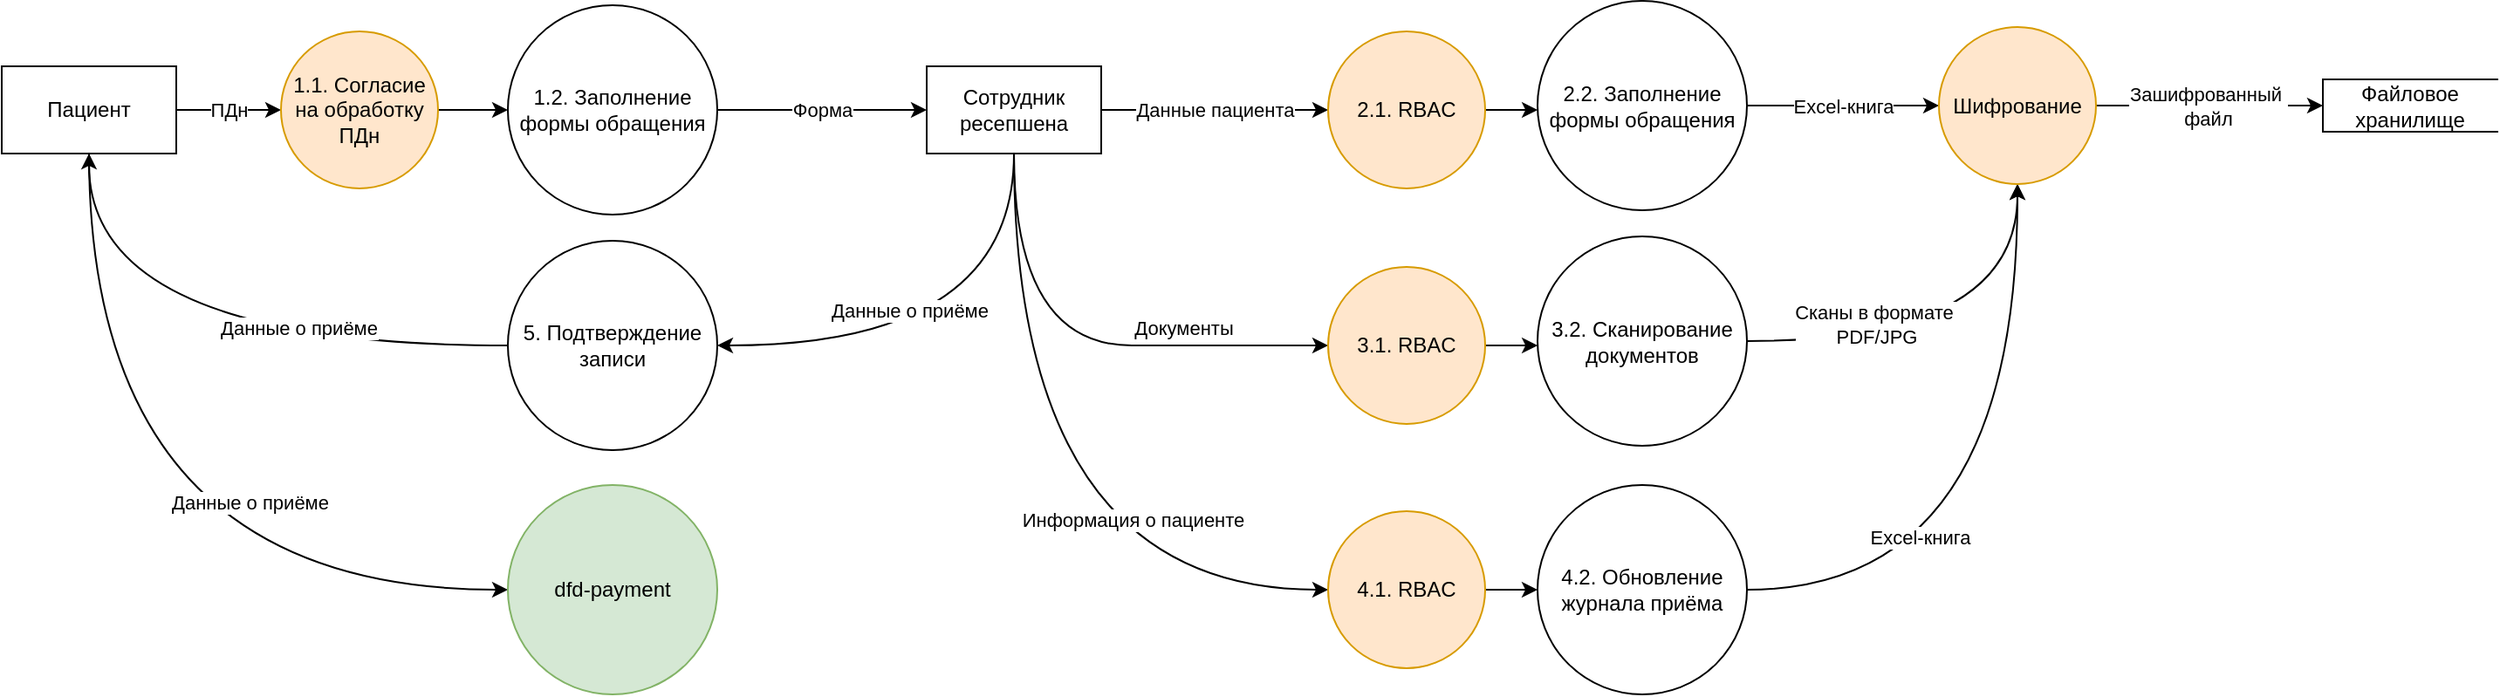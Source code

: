 <mxfile version="28.0.6">
  <diagram name="Page-1" id="c7558073-3199-34d8-9f00-42111426c3f3">
    <mxGraphModel dx="1374" dy="848" grid="1" gridSize="10" guides="1" tooltips="1" connect="1" arrows="1" fold="1" page="1" pageScale="1" pageWidth="826" pageHeight="1169" background="none" math="0" shadow="0">
      <root>
        <mxCell id="0" />
        <mxCell id="1" parent="0" />
        <mxCell id="DXtApJ_u5OQ7TNJVLiTd-101" value="ПДн" style="edgeStyle=orthogonalEdgeStyle;rounded=0;orthogonalLoop=1;jettySize=auto;html=1;entryX=0;entryY=0.5;entryDx=0;entryDy=0;" parent="1" source="DXtApJ_u5OQ7TNJVLiTd-98" target="wZK7phPvrvVTn6_JhyaT-1" edge="1">
          <mxGeometry relative="1" as="geometry" />
        </mxCell>
        <mxCell id="DXtApJ_u5OQ7TNJVLiTd-120" value="Данные о приёме" style="edgeStyle=orthogonalEdgeStyle;rounded=0;orthogonalLoop=1;jettySize=auto;html=1;curved=1;" parent="1" source="DXtApJ_u5OQ7TNJVLiTd-98" target="DXtApJ_u5OQ7TNJVLiTd-119" edge="1">
          <mxGeometry x="0.395" y="50" relative="1" as="geometry">
            <Array as="points">
              <mxPoint x="100" y="490" />
            </Array>
            <mxPoint as="offset" />
          </mxGeometry>
        </mxCell>
        <mxCell id="DXtApJ_u5OQ7TNJVLiTd-98" value="Пациент" style="html=1;dashed=0;whiteSpace=wrap;" parent="1" vertex="1">
          <mxGeometry x="50" y="190" width="100" height="50" as="geometry" />
        </mxCell>
        <mxCell id="DXtApJ_u5OQ7TNJVLiTd-103" value="Форма" style="edgeStyle=orthogonalEdgeStyle;rounded=0;orthogonalLoop=1;jettySize=auto;html=1;entryX=0;entryY=0.5;entryDx=0;entryDy=0;" parent="1" source="DXtApJ_u5OQ7TNJVLiTd-100" target="DXtApJ_u5OQ7TNJVLiTd-102" edge="1">
          <mxGeometry relative="1" as="geometry" />
        </mxCell>
        <mxCell id="DXtApJ_u5OQ7TNJVLiTd-100" value="1.2. Заполнение формы обращения" style="shape=ellipse;html=1;dashed=0;whiteSpace=wrap;perimeter=ellipsePerimeter;" parent="1" vertex="1">
          <mxGeometry x="340" y="155" width="120" height="120" as="geometry" />
        </mxCell>
        <mxCell id="DXtApJ_u5OQ7TNJVLiTd-105" value="Данные пациента" style="edgeStyle=orthogonalEdgeStyle;rounded=0;orthogonalLoop=1;jettySize=auto;html=1;" parent="1" source="DXtApJ_u5OQ7TNJVLiTd-102" target="wZK7phPvrvVTn6_JhyaT-3" edge="1">
          <mxGeometry relative="1" as="geometry" />
        </mxCell>
        <mxCell id="DXtApJ_u5OQ7TNJVLiTd-109" value="Документы" style="edgeStyle=orthogonalEdgeStyle;rounded=0;orthogonalLoop=1;jettySize=auto;html=1;curved=1;" parent="1" source="DXtApJ_u5OQ7TNJVLiTd-102" target="wZK7phPvrvVTn6_JhyaT-8" edge="1">
          <mxGeometry x="0.429" y="10" relative="1" as="geometry">
            <Array as="points">
              <mxPoint x="630" y="350" />
              <mxPoint x="765" y="350" />
            </Array>
            <mxPoint as="offset" />
          </mxGeometry>
        </mxCell>
        <mxCell id="DXtApJ_u5OQ7TNJVLiTd-112" value="Информация о пациенте" style="edgeStyle=orthogonalEdgeStyle;rounded=0;orthogonalLoop=1;jettySize=auto;html=1;curved=1;" parent="1" source="DXtApJ_u5OQ7TNJVLiTd-102" target="wZK7phPvrvVTn6_JhyaT-10" edge="1">
          <mxGeometry x="0.476" y="40" relative="1" as="geometry">
            <Array as="points">
              <mxPoint x="630" y="490" />
              <mxPoint x="845" y="490" />
            </Array>
            <mxPoint as="offset" />
          </mxGeometry>
        </mxCell>
        <mxCell id="DXtApJ_u5OQ7TNJVLiTd-116" value="Данные о приёме" style="edgeStyle=orthogonalEdgeStyle;rounded=0;orthogonalLoop=1;jettySize=auto;html=1;curved=1;" parent="1" source="DXtApJ_u5OQ7TNJVLiTd-102" target="DXtApJ_u5OQ7TNJVLiTd-115" edge="1">
          <mxGeometry x="0.214" y="-20" relative="1" as="geometry">
            <Array as="points">
              <mxPoint x="630" y="350" />
            </Array>
            <mxPoint as="offset" />
          </mxGeometry>
        </mxCell>
        <mxCell id="DXtApJ_u5OQ7TNJVLiTd-102" value="Сотрудник ресепшена" style="html=1;dashed=0;whiteSpace=wrap;" parent="1" vertex="1">
          <mxGeometry x="580" y="190" width="100" height="50" as="geometry" />
        </mxCell>
        <mxCell id="DXtApJ_u5OQ7TNJVLiTd-107" value="Excel-книга" style="edgeStyle=orthogonalEdgeStyle;rounded=0;orthogonalLoop=1;jettySize=auto;html=1;" parent="1" source="DXtApJ_u5OQ7TNJVLiTd-104" target="wZK7phPvrvVTn6_JhyaT-5" edge="1">
          <mxGeometry relative="1" as="geometry" />
        </mxCell>
        <mxCell id="DXtApJ_u5OQ7TNJVLiTd-104" value="2.2. Заполнение формы обращения" style="shape=ellipse;html=1;dashed=0;whiteSpace=wrap;perimeter=ellipsePerimeter;" parent="1" vertex="1">
          <mxGeometry x="930" y="152.5" width="120" height="120" as="geometry" />
        </mxCell>
        <mxCell id="DXtApJ_u5OQ7TNJVLiTd-106" value="Файловое хранилище" style="html=1;dashed=0;whiteSpace=wrap;shape=partialRectangle;right=0;" parent="1" vertex="1">
          <mxGeometry x="1380" y="197.5" width="100" height="30" as="geometry" />
        </mxCell>
        <mxCell id="DXtApJ_u5OQ7TNJVLiTd-110" value="Сканы в формате&amp;nbsp;&lt;div&gt;PDF/JPG&lt;/div&gt;" style="edgeStyle=orthogonalEdgeStyle;rounded=0;orthogonalLoop=1;jettySize=auto;html=1;curved=1;" parent="1" source="DXtApJ_u5OQ7TNJVLiTd-108" target="wZK7phPvrvVTn6_JhyaT-5" edge="1">
          <mxGeometry x="-0.394" y="10" relative="1" as="geometry">
            <mxPoint as="offset" />
          </mxGeometry>
        </mxCell>
        <mxCell id="DXtApJ_u5OQ7TNJVLiTd-108" value="3.2. Сканирование документов" style="shape=ellipse;html=1;dashed=0;whiteSpace=wrap;perimeter=ellipsePerimeter;" parent="1" vertex="1">
          <mxGeometry x="930" y="287.5" width="120" height="120" as="geometry" />
        </mxCell>
        <mxCell id="DXtApJ_u5OQ7TNJVLiTd-113" value="Excel-книга" style="edgeStyle=orthogonalEdgeStyle;rounded=0;orthogonalLoop=1;jettySize=auto;html=1;curved=1;" parent="1" source="DXtApJ_u5OQ7TNJVLiTd-111" target="wZK7phPvrvVTn6_JhyaT-5" edge="1">
          <mxGeometry x="-0.489" y="30" relative="1" as="geometry">
            <mxPoint as="offset" />
          </mxGeometry>
        </mxCell>
        <mxCell id="DXtApJ_u5OQ7TNJVLiTd-111" value="4.2. Обновление журнала приёма" style="shape=ellipse;html=1;dashed=0;whiteSpace=wrap;perimeter=ellipsePerimeter;" parent="1" vertex="1">
          <mxGeometry x="930" y="430" width="120" height="120" as="geometry" />
        </mxCell>
        <mxCell id="DXtApJ_u5OQ7TNJVLiTd-117" value="Данные о приёме" style="edgeStyle=orthogonalEdgeStyle;rounded=0;orthogonalLoop=1;jettySize=auto;html=1;entryX=0.5;entryY=1;entryDx=0;entryDy=0;curved=1;" parent="1" source="DXtApJ_u5OQ7TNJVLiTd-115" target="DXtApJ_u5OQ7TNJVLiTd-98" edge="1">
          <mxGeometry x="-0.31" y="-10" relative="1" as="geometry">
            <mxPoint as="offset" />
          </mxGeometry>
        </mxCell>
        <mxCell id="DXtApJ_u5OQ7TNJVLiTd-115" value="5. Подтверждение записи" style="shape=ellipse;html=1;dashed=0;whiteSpace=wrap;perimeter=ellipsePerimeter;" parent="1" vertex="1">
          <mxGeometry x="340" y="290" width="120" height="120" as="geometry" />
        </mxCell>
        <mxCell id="DXtApJ_u5OQ7TNJVLiTd-119" value="dfd-payment" style="shape=ellipse;html=1;dashed=0;whiteSpace=wrap;perimeter=ellipsePerimeter;fillColor=#d5e8d4;strokeColor=#82b366;" parent="1" vertex="1">
          <mxGeometry x="340" y="430" width="120" height="120" as="geometry" />
        </mxCell>
        <mxCell id="wZK7phPvrvVTn6_JhyaT-2" style="edgeStyle=orthogonalEdgeStyle;rounded=0;orthogonalLoop=1;jettySize=auto;html=1;entryX=0;entryY=0.5;entryDx=0;entryDy=0;" edge="1" parent="1" source="wZK7phPvrvVTn6_JhyaT-1" target="DXtApJ_u5OQ7TNJVLiTd-100">
          <mxGeometry relative="1" as="geometry" />
        </mxCell>
        <mxCell id="wZK7phPvrvVTn6_JhyaT-1" value="1.1. Согласие на обработку ПДн" style="ellipse;whiteSpace=wrap;html=1;aspect=fixed;fillColor=#ffe6cc;strokeColor=#d79b00;" vertex="1" parent="1">
          <mxGeometry x="210" y="170" width="90" height="90" as="geometry" />
        </mxCell>
        <mxCell id="wZK7phPvrvVTn6_JhyaT-4" value="" style="edgeStyle=orthogonalEdgeStyle;rounded=0;orthogonalLoop=1;jettySize=auto;html=1;" edge="1" parent="1" source="wZK7phPvrvVTn6_JhyaT-3" target="DXtApJ_u5OQ7TNJVLiTd-104">
          <mxGeometry relative="1" as="geometry">
            <Array as="points">
              <mxPoint x="970" y="220" />
              <mxPoint x="970" y="220" />
            </Array>
          </mxGeometry>
        </mxCell>
        <mxCell id="wZK7phPvrvVTn6_JhyaT-3" value="2.1. RBAC" style="ellipse;whiteSpace=wrap;html=1;aspect=fixed;fillColor=#ffe6cc;strokeColor=#d79b00;" vertex="1" parent="1">
          <mxGeometry x="810" y="170" width="90" height="90" as="geometry" />
        </mxCell>
        <mxCell id="wZK7phPvrvVTn6_JhyaT-6" style="edgeStyle=orthogonalEdgeStyle;rounded=0;orthogonalLoop=1;jettySize=auto;html=1;entryX=0;entryY=0.5;entryDx=0;entryDy=0;" edge="1" parent="1" source="wZK7phPvrvVTn6_JhyaT-5" target="DXtApJ_u5OQ7TNJVLiTd-106">
          <mxGeometry relative="1" as="geometry" />
        </mxCell>
        <mxCell id="wZK7phPvrvVTn6_JhyaT-7" value="Зашифрованный&amp;nbsp;&lt;div&gt;файл&lt;/div&gt;" style="edgeLabel;html=1;align=center;verticalAlign=middle;resizable=0;points=[];" vertex="1" connectable="0" parent="wZK7phPvrvVTn6_JhyaT-6">
          <mxGeometry x="-0.28" y="-1" relative="1" as="geometry">
            <mxPoint x="17" y="-1" as="offset" />
          </mxGeometry>
        </mxCell>
        <mxCell id="wZK7phPvrvVTn6_JhyaT-5" value="Шифрование" style="ellipse;whiteSpace=wrap;html=1;aspect=fixed;fillColor=#ffe6cc;strokeColor=#d79b00;" vertex="1" parent="1">
          <mxGeometry x="1160" y="167.5" width="90" height="90" as="geometry" />
        </mxCell>
        <mxCell id="wZK7phPvrvVTn6_JhyaT-9" style="edgeStyle=orthogonalEdgeStyle;rounded=0;orthogonalLoop=1;jettySize=auto;html=1;" edge="1" parent="1" source="wZK7phPvrvVTn6_JhyaT-8" target="DXtApJ_u5OQ7TNJVLiTd-108">
          <mxGeometry relative="1" as="geometry">
            <Array as="points">
              <mxPoint x="950" y="350" />
              <mxPoint x="950" y="350" />
            </Array>
          </mxGeometry>
        </mxCell>
        <mxCell id="wZK7phPvrvVTn6_JhyaT-8" value="3.1. RBAC" style="ellipse;whiteSpace=wrap;html=1;aspect=fixed;fillColor=#ffe6cc;strokeColor=#d79b00;" vertex="1" parent="1">
          <mxGeometry x="810" y="305" width="90" height="90" as="geometry" />
        </mxCell>
        <mxCell id="wZK7phPvrvVTn6_JhyaT-11" style="edgeStyle=orthogonalEdgeStyle;rounded=0;orthogonalLoop=1;jettySize=auto;html=1;" edge="1" parent="1" source="wZK7phPvrvVTn6_JhyaT-10" target="DXtApJ_u5OQ7TNJVLiTd-111">
          <mxGeometry relative="1" as="geometry" />
        </mxCell>
        <mxCell id="wZK7phPvrvVTn6_JhyaT-10" value="4.1. RBAC" style="ellipse;whiteSpace=wrap;html=1;aspect=fixed;fillColor=#ffe6cc;strokeColor=#d79b00;" vertex="1" parent="1">
          <mxGeometry x="810" y="445" width="90" height="90" as="geometry" />
        </mxCell>
      </root>
    </mxGraphModel>
  </diagram>
</mxfile>
